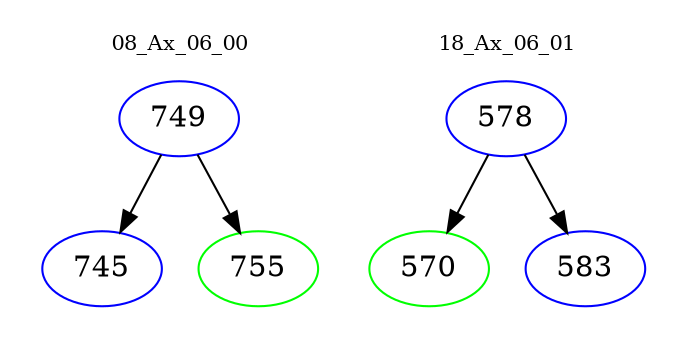 digraph{
subgraph cluster_0 {
color = white
label = "08_Ax_06_00";
fontsize=10;
T0_749 [label="749", color="blue"]
T0_749 -> T0_745 [color="black"]
T0_745 [label="745", color="blue"]
T0_749 -> T0_755 [color="black"]
T0_755 [label="755", color="green"]
}
subgraph cluster_1 {
color = white
label = "18_Ax_06_01";
fontsize=10;
T1_578 [label="578", color="blue"]
T1_578 -> T1_570 [color="black"]
T1_570 [label="570", color="green"]
T1_578 -> T1_583 [color="black"]
T1_583 [label="583", color="blue"]
}
}
